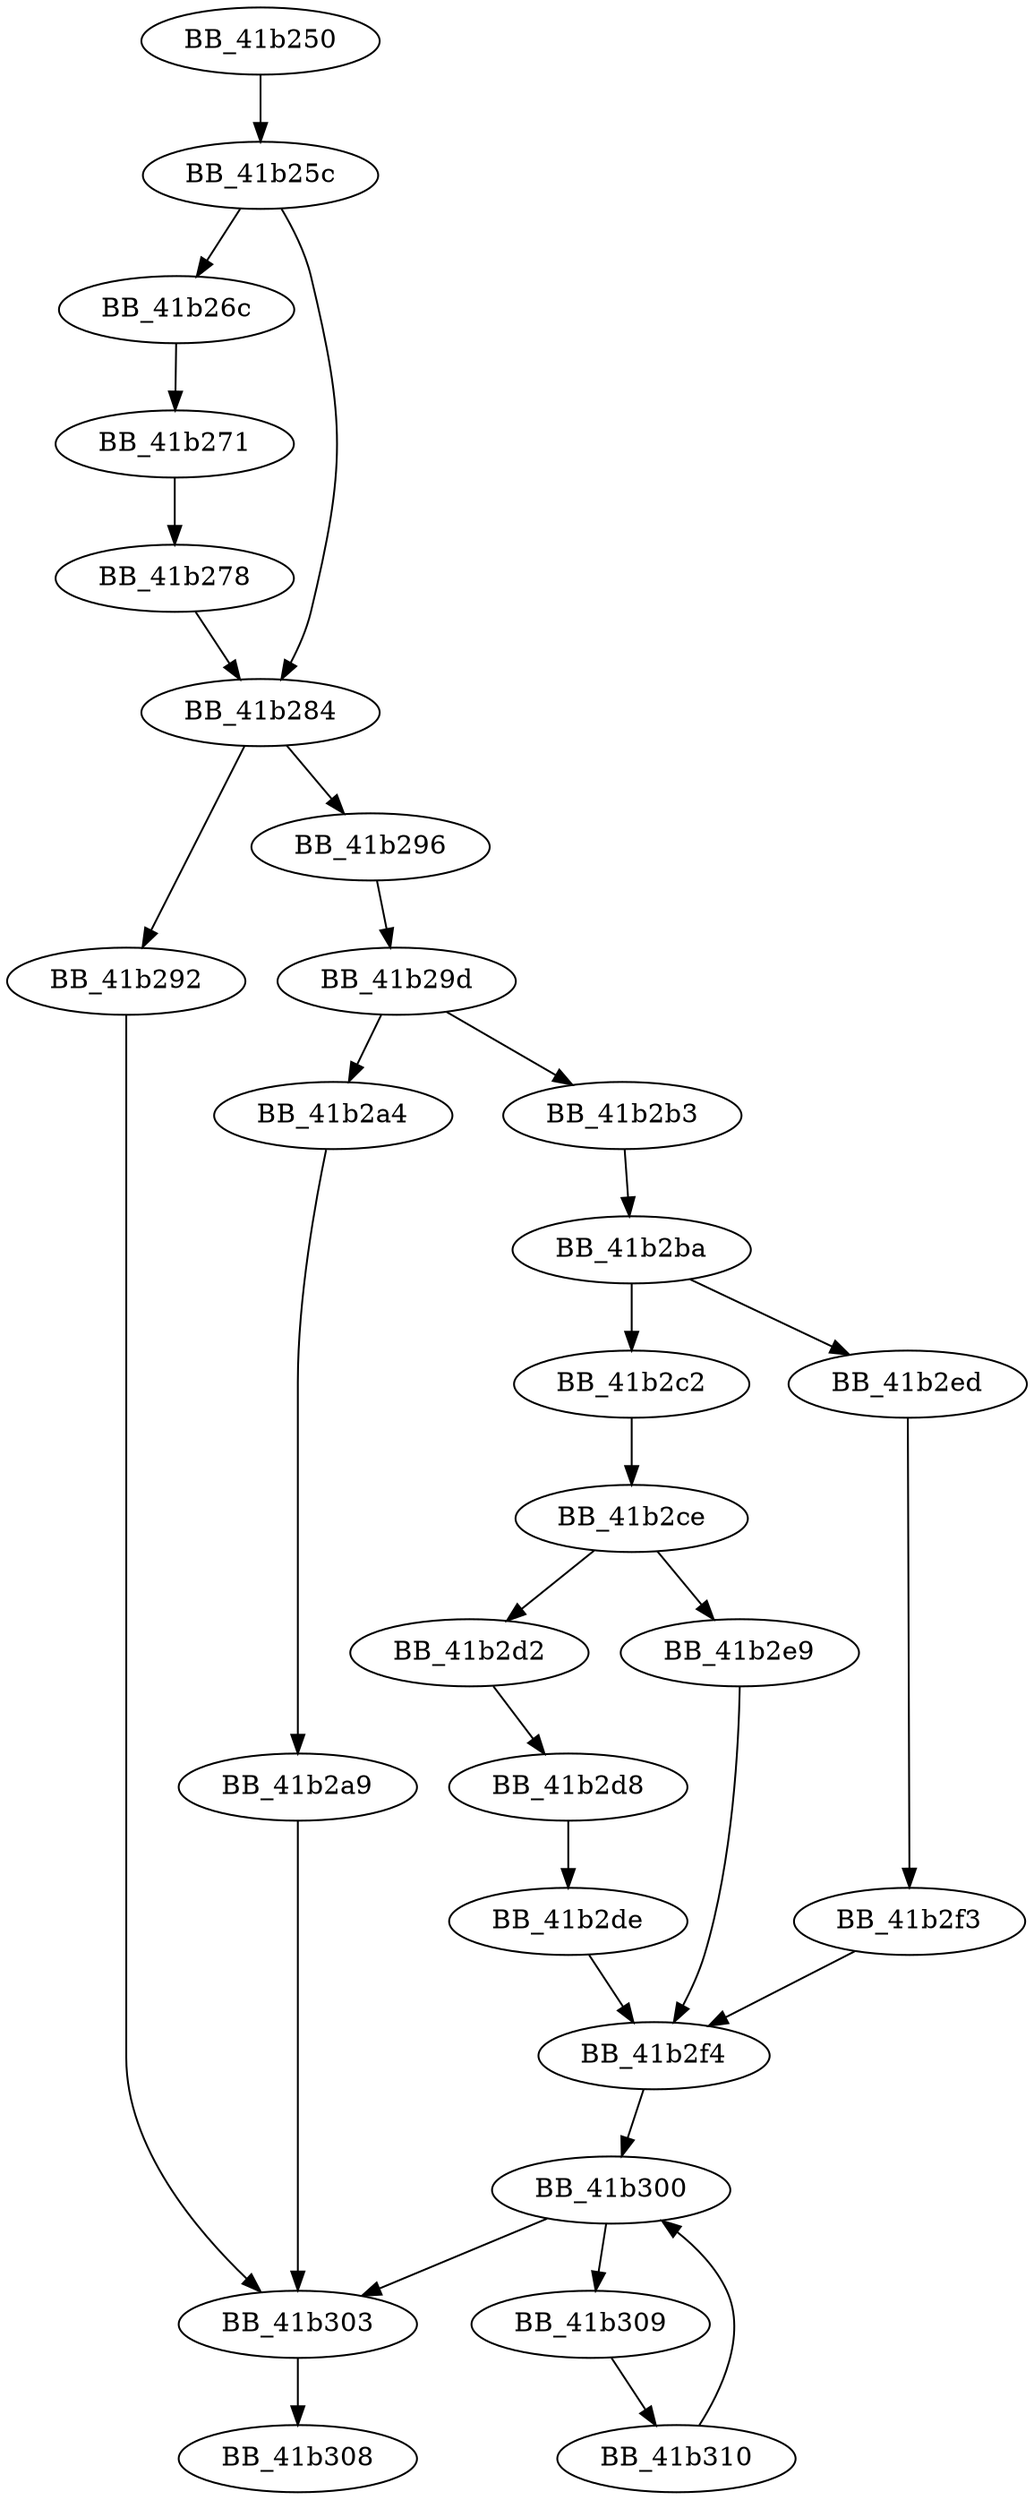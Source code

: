 DiGraph __mtinitlocknum{
BB_41b250->BB_41b25c
BB_41b25c->BB_41b26c
BB_41b25c->BB_41b284
BB_41b26c->BB_41b271
BB_41b271->BB_41b278
BB_41b278->BB_41b284
BB_41b284->BB_41b292
BB_41b284->BB_41b296
BB_41b292->BB_41b303
BB_41b296->BB_41b29d
BB_41b29d->BB_41b2a4
BB_41b29d->BB_41b2b3
BB_41b2a4->BB_41b2a9
BB_41b2a9->BB_41b303
BB_41b2b3->BB_41b2ba
BB_41b2ba->BB_41b2c2
BB_41b2ba->BB_41b2ed
BB_41b2c2->BB_41b2ce
BB_41b2ce->BB_41b2d2
BB_41b2ce->BB_41b2e9
BB_41b2d2->BB_41b2d8
BB_41b2d8->BB_41b2de
BB_41b2de->BB_41b2f4
BB_41b2e9->BB_41b2f4
BB_41b2ed->BB_41b2f3
BB_41b2f3->BB_41b2f4
BB_41b2f4->BB_41b300
BB_41b300->BB_41b303
BB_41b300->BB_41b309
BB_41b303->BB_41b308
BB_41b309->BB_41b310
BB_41b310->BB_41b300
}
